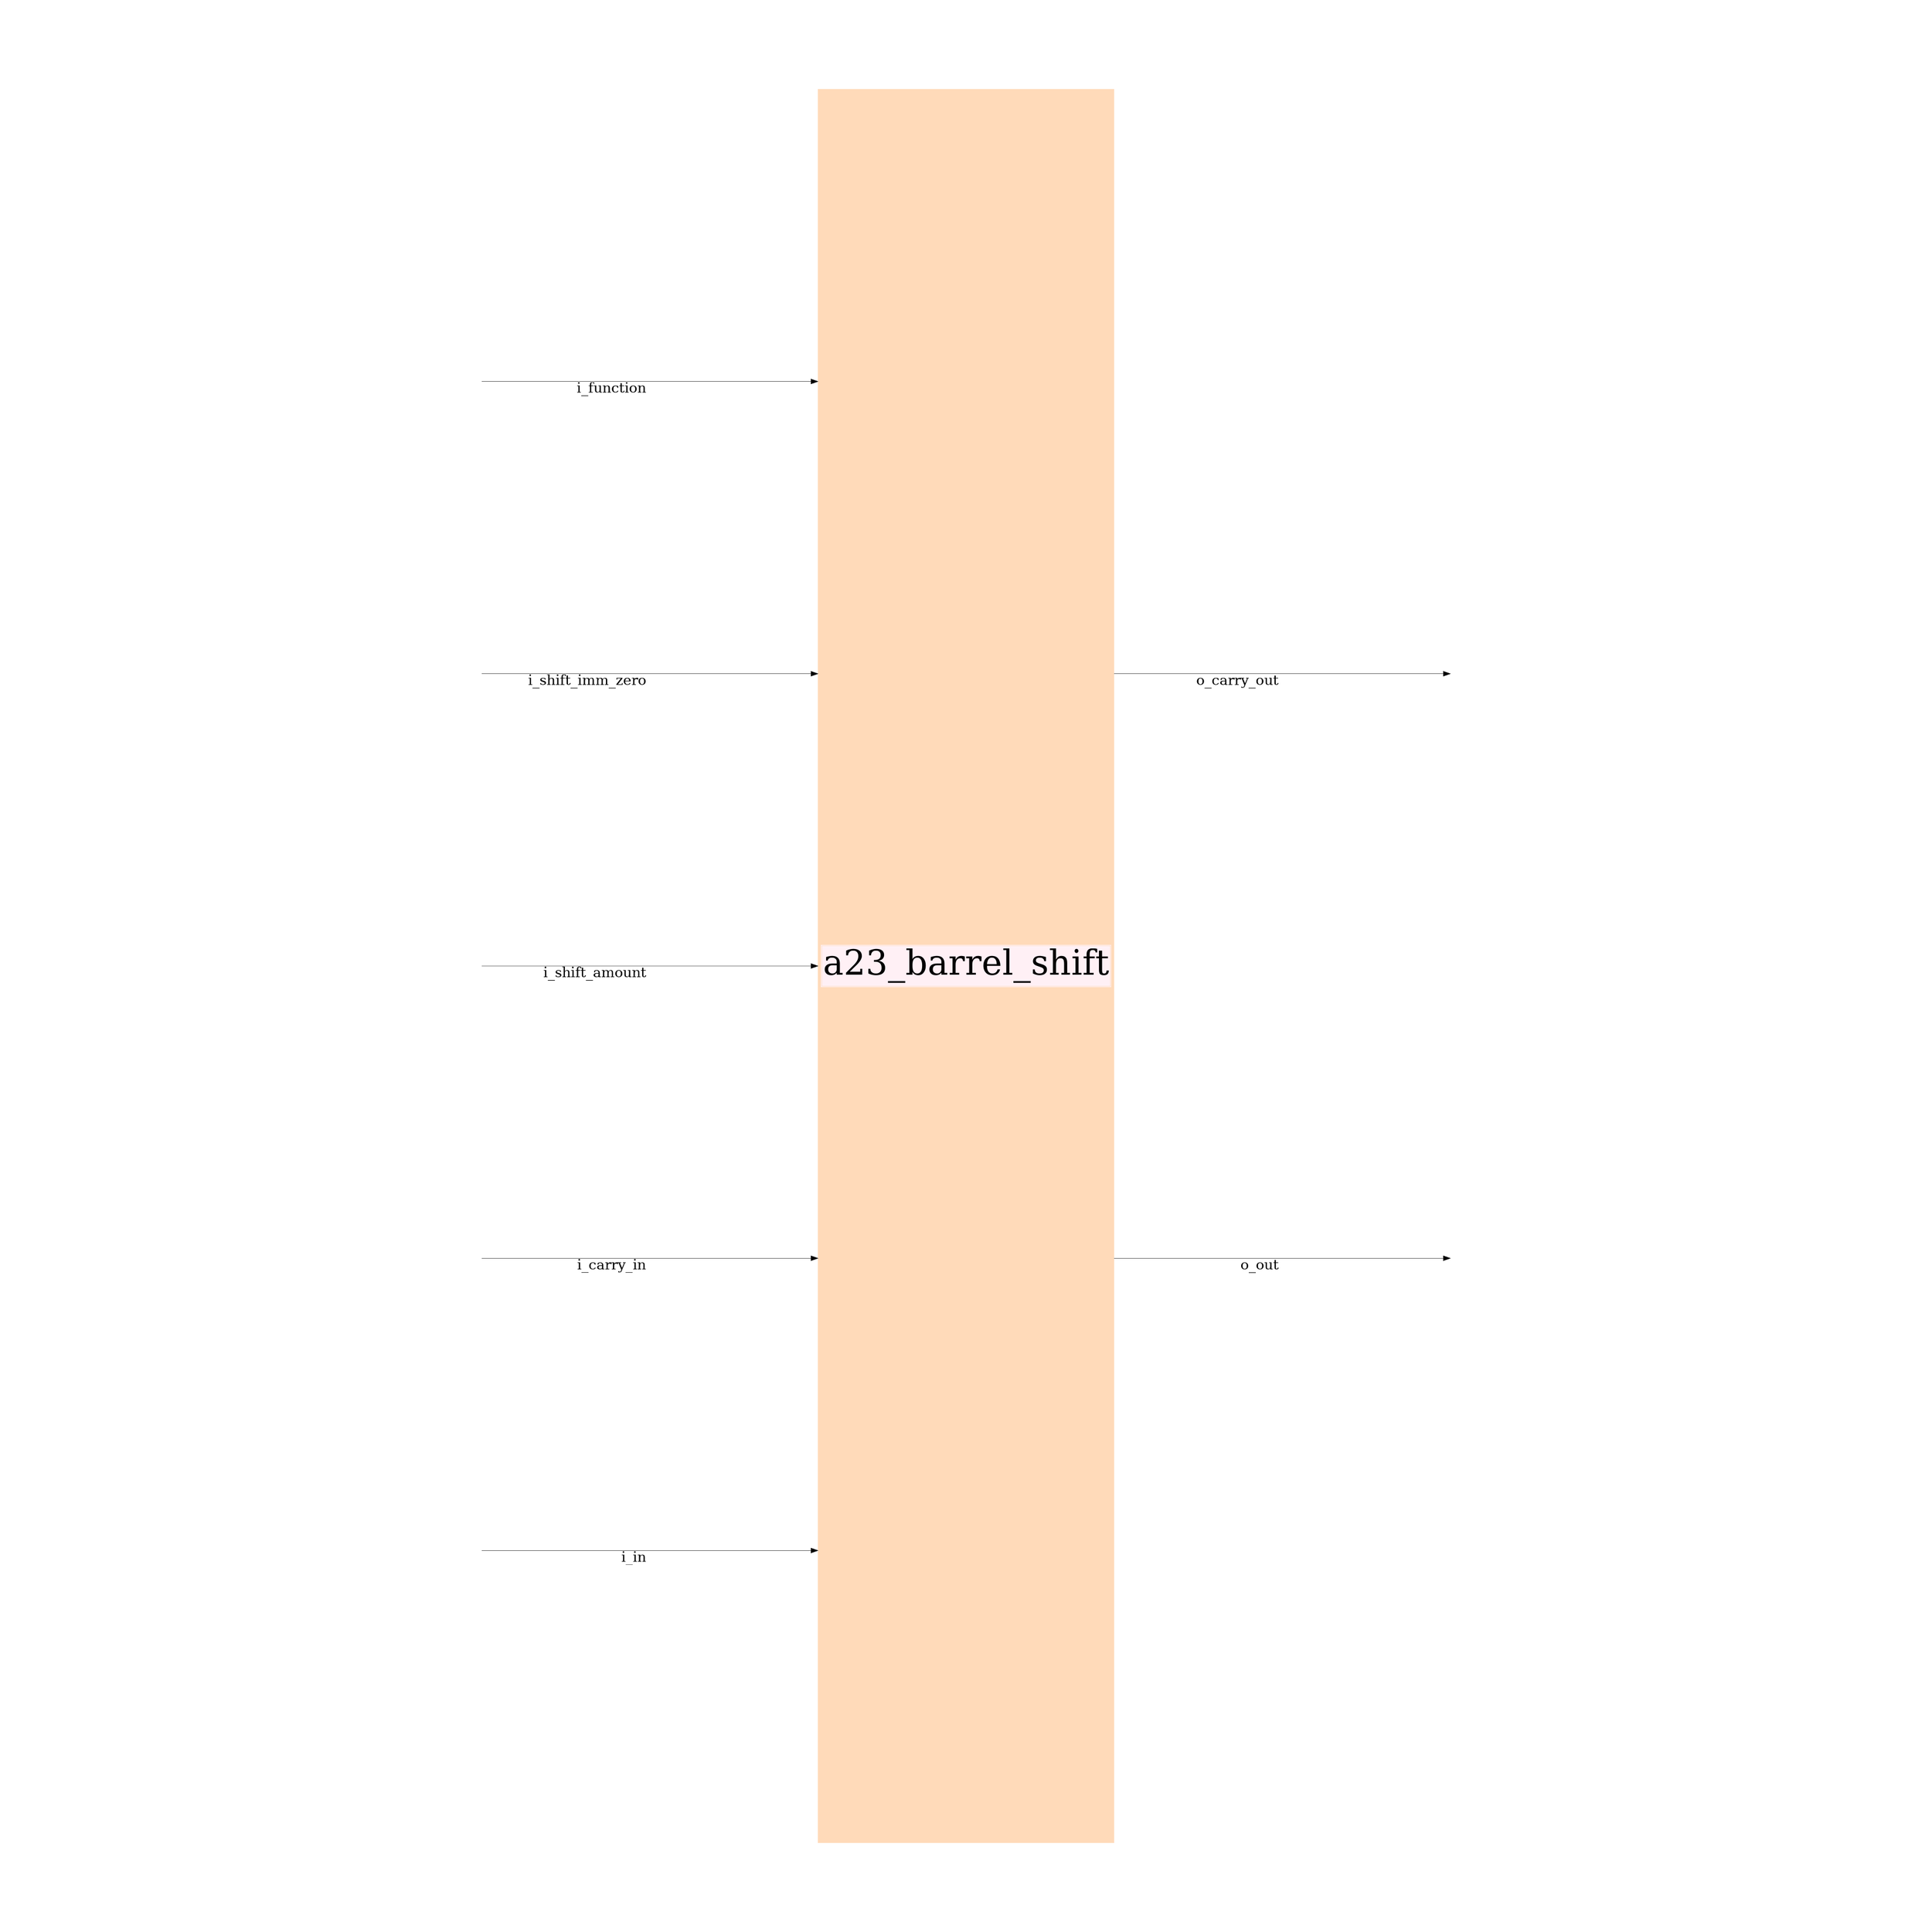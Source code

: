 digraph {
	graph [bb="0,0,5040,5040",
		comment=a23_barrel_shift,
		compound=True,
		margin=1.0,
		multiedges=True,
		overlap=False,
		page="11,11",
		rank=same,
		rankdir=LR,
		ranksep=.5,
		ratio=1,
		size="20.0, 20.0",
		splines=ortho
	];
	node [label="\N"];
	a23_barrel_shift_left	 [color=peachpuff,
		fontsize=10,
		height=70,
		label=a23_barrel_shift_left,
		pos="813,2520",
		shape=box,
		style=invis,
		width=10];
	a23_barrel_shift	 [color=peachpuff,
		fontsize=10,
		height=70,
		label=<<TABLE BGCOLOR="lavenderblush">             <TR><TD><FONT POINT-SIZE="100">a23_barrel_shift</FONT></TD></TR>             </TABLE>>,
		pos="2520,2520",
		shape=box,
		style=filled,
		width=10];
	a23_barrel_shift_left -> a23_barrel_shift	 [arrowhead=normal,
		arrowsize=2,
		fontsize=40,
		penwidth=1,
		pos="e,2159.9,3360 1173.2,3360 1173.2,3360 2139.9,3360 2139.9,3360",
		style=filled,
		weight=2.0,
		xlabel=i_in,
		xlp="1626.1,3338"];
	a23_barrel_shift_left -> a23_barrel_shift	 [arrowhead=normal,
		arrowsize=2,
		fontsize=40,
		penwidth=1,
		pos="e,2159.9,1680 1173.2,1680 1173.2,1680 2139.9,1680 2139.9,1680",
		style=filled,
		weight=2.0,
		xlabel=i_carry_in,
		xlp="1574.6,1658"];
	a23_barrel_shift_left -> a23_barrel_shift	 [arrowhead=normal,
		arrowsize=2,
		fontsize=40,
		penwidth=1,
		pos="e,2159.9,2520 1173.2,2520 1173.2,2520 2139.9,2520 2139.9,2520",
		style=filled,
		weight=2.0,
		xlabel=i_shift_amount,
		xlp="1536.6,2498"];
	a23_barrel_shift_left -> a23_barrel_shift	 [arrowhead=normal,
		arrowsize=2,
		fontsize=40,
		penwidth=1,
		pos="e,2159.9,840 1173.2,840 1173.2,840 2139.9,840 2139.9,840",
		style=filled,
		weight=2.0,
		xlabel=i_shift_imm_zero,
		xlp="1516.6,818"];
	a23_barrel_shift_left -> a23_barrel_shift	 [arrowhead=normal,
		arrowsize=2,
		fontsize=40,
		penwidth=1,
		pos="e,2159.9,4200 1173.2,4200 1173.2,4200 2139.9,4200 2139.9,4200",
		style=filled,
		weight=2.0,
		xlabel=i_function,
		xlp="1575.6,4178"];
	a23_barrel_shift_right	 [color=peachpuff,
		fontsize=10,
		height=70,
		label=a23_barrel_shift_right,
		pos="4227,2520",
		shape=box,
		style=invis,
		width=10];
	a23_barrel_shift -> a23_barrel_shift_right	 [arrowhead=normal,
		arrowsize=2,
		fontsize=40,
		penwidth=1,
		pos="e,3866.9,1680 2880.2,1680 2880.2,1680 3846.9,1680 3846.9,1680",
		style=filled,
		weight=2.0,
		xlabel=o_out,
		xlp="3317.1,1658"];
	a23_barrel_shift -> a23_barrel_shift_right	 [arrowhead=normal,
		arrowsize=2,
		fontsize=40,
		penwidth=1,
		pos="e,3866.9,3360 2880.2,3360 2880.2,3360 3846.9,3360 3846.9,3360",
		style=filled,
		weight=2.0,
		xlabel=o_carry_out,
		xlp="3265.6,3338"];
}
